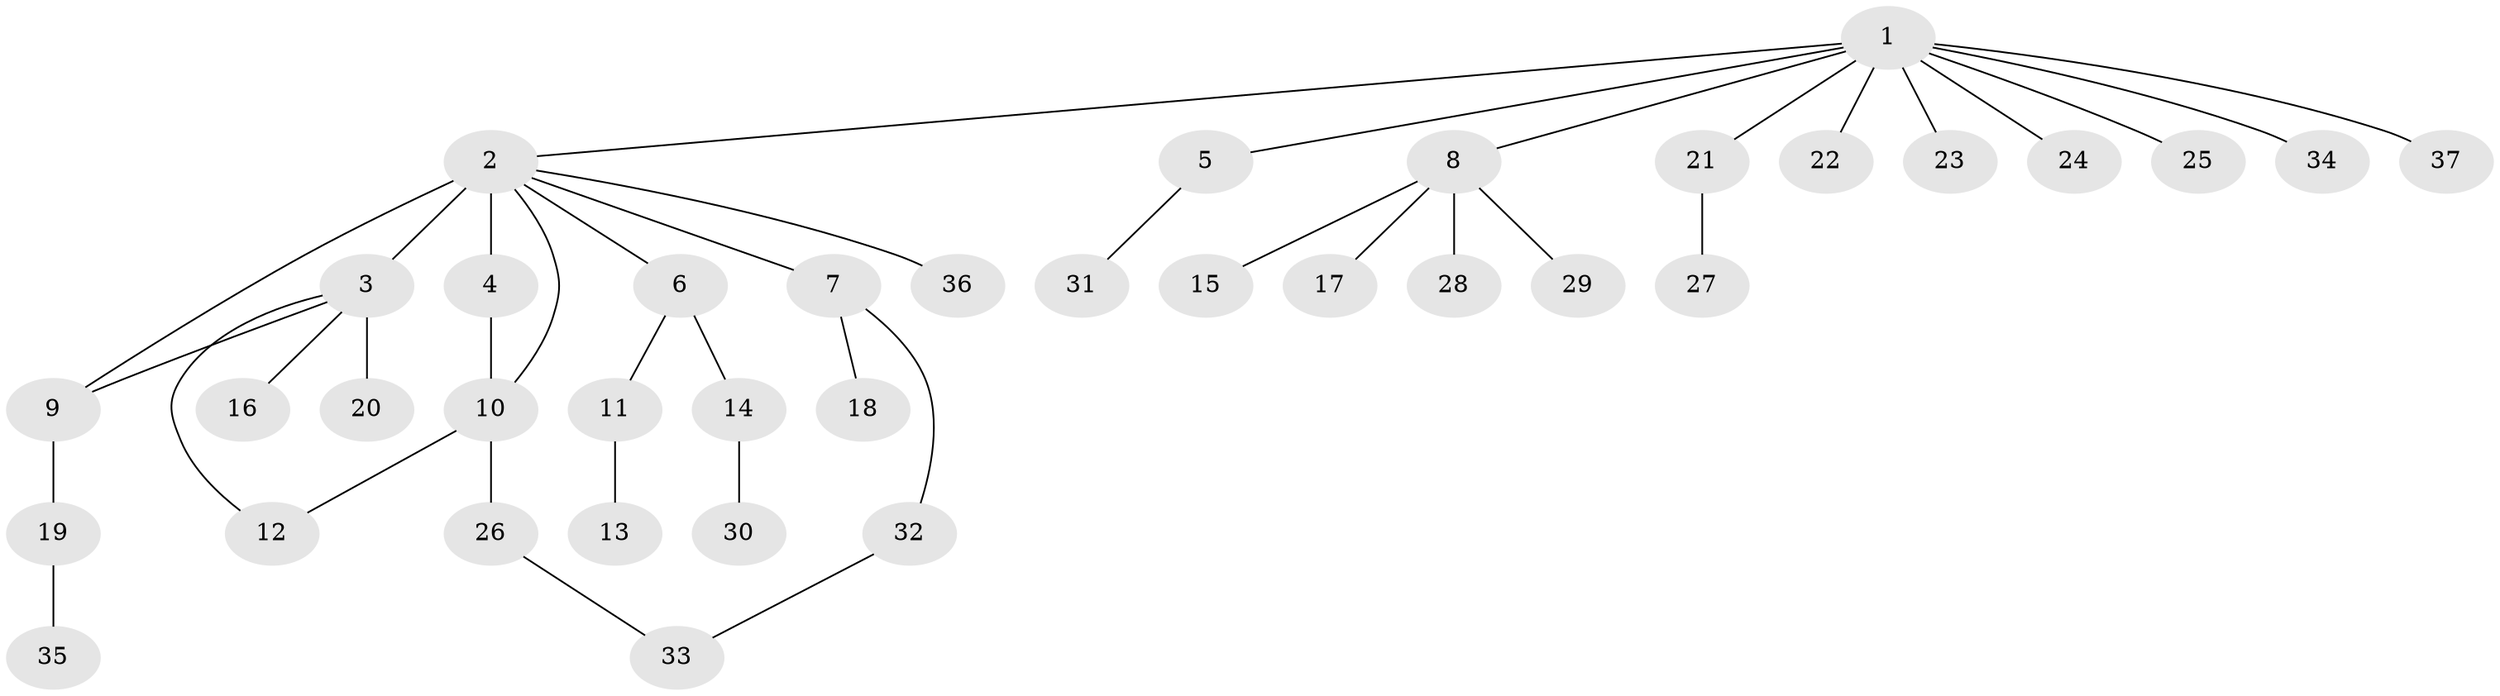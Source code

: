 // original degree distribution, {11: 0.0136986301369863, 14: 0.0136986301369863, 9: 0.0136986301369863, 1: 0.6301369863013698, 3: 0.0958904109589041, 4: 0.0136986301369863, 5: 0.0273972602739726, 6: 0.0136986301369863, 2: 0.1643835616438356, 7: 0.0136986301369863}
// Generated by graph-tools (version 1.1) at 2025/35/03/09/25 02:35:42]
// undirected, 37 vertices, 40 edges
graph export_dot {
graph [start="1"]
  node [color=gray90,style=filled];
  1;
  2;
  3;
  4;
  5;
  6;
  7;
  8;
  9;
  10;
  11;
  12;
  13;
  14;
  15;
  16;
  17;
  18;
  19;
  20;
  21;
  22;
  23;
  24;
  25;
  26;
  27;
  28;
  29;
  30;
  31;
  32;
  33;
  34;
  35;
  36;
  37;
  1 -- 2 [weight=1.0];
  1 -- 5 [weight=1.0];
  1 -- 8 [weight=1.0];
  1 -- 21 [weight=1.0];
  1 -- 22 [weight=1.0];
  1 -- 23 [weight=1.0];
  1 -- 24 [weight=1.0];
  1 -- 25 [weight=1.0];
  1 -- 34 [weight=1.0];
  1 -- 37 [weight=1.0];
  2 -- 3 [weight=1.0];
  2 -- 4 [weight=6.0];
  2 -- 6 [weight=1.0];
  2 -- 7 [weight=1.0];
  2 -- 9 [weight=1.0];
  2 -- 10 [weight=1.0];
  2 -- 36 [weight=1.0];
  3 -- 9 [weight=1.0];
  3 -- 12 [weight=1.0];
  3 -- 16 [weight=1.0];
  3 -- 20 [weight=4.0];
  4 -- 10 [weight=1.0];
  5 -- 31 [weight=1.0];
  6 -- 11 [weight=1.0];
  6 -- 14 [weight=1.0];
  7 -- 18 [weight=2.0];
  7 -- 32 [weight=1.0];
  8 -- 15 [weight=1.0];
  8 -- 17 [weight=1.0];
  8 -- 28 [weight=1.0];
  8 -- 29 [weight=1.0];
  9 -- 19 [weight=1.0];
  10 -- 12 [weight=1.0];
  10 -- 26 [weight=1.0];
  11 -- 13 [weight=2.0];
  14 -- 30 [weight=1.0];
  19 -- 35 [weight=1.0];
  21 -- 27 [weight=5.0];
  26 -- 33 [weight=1.0];
  32 -- 33 [weight=1.0];
}
